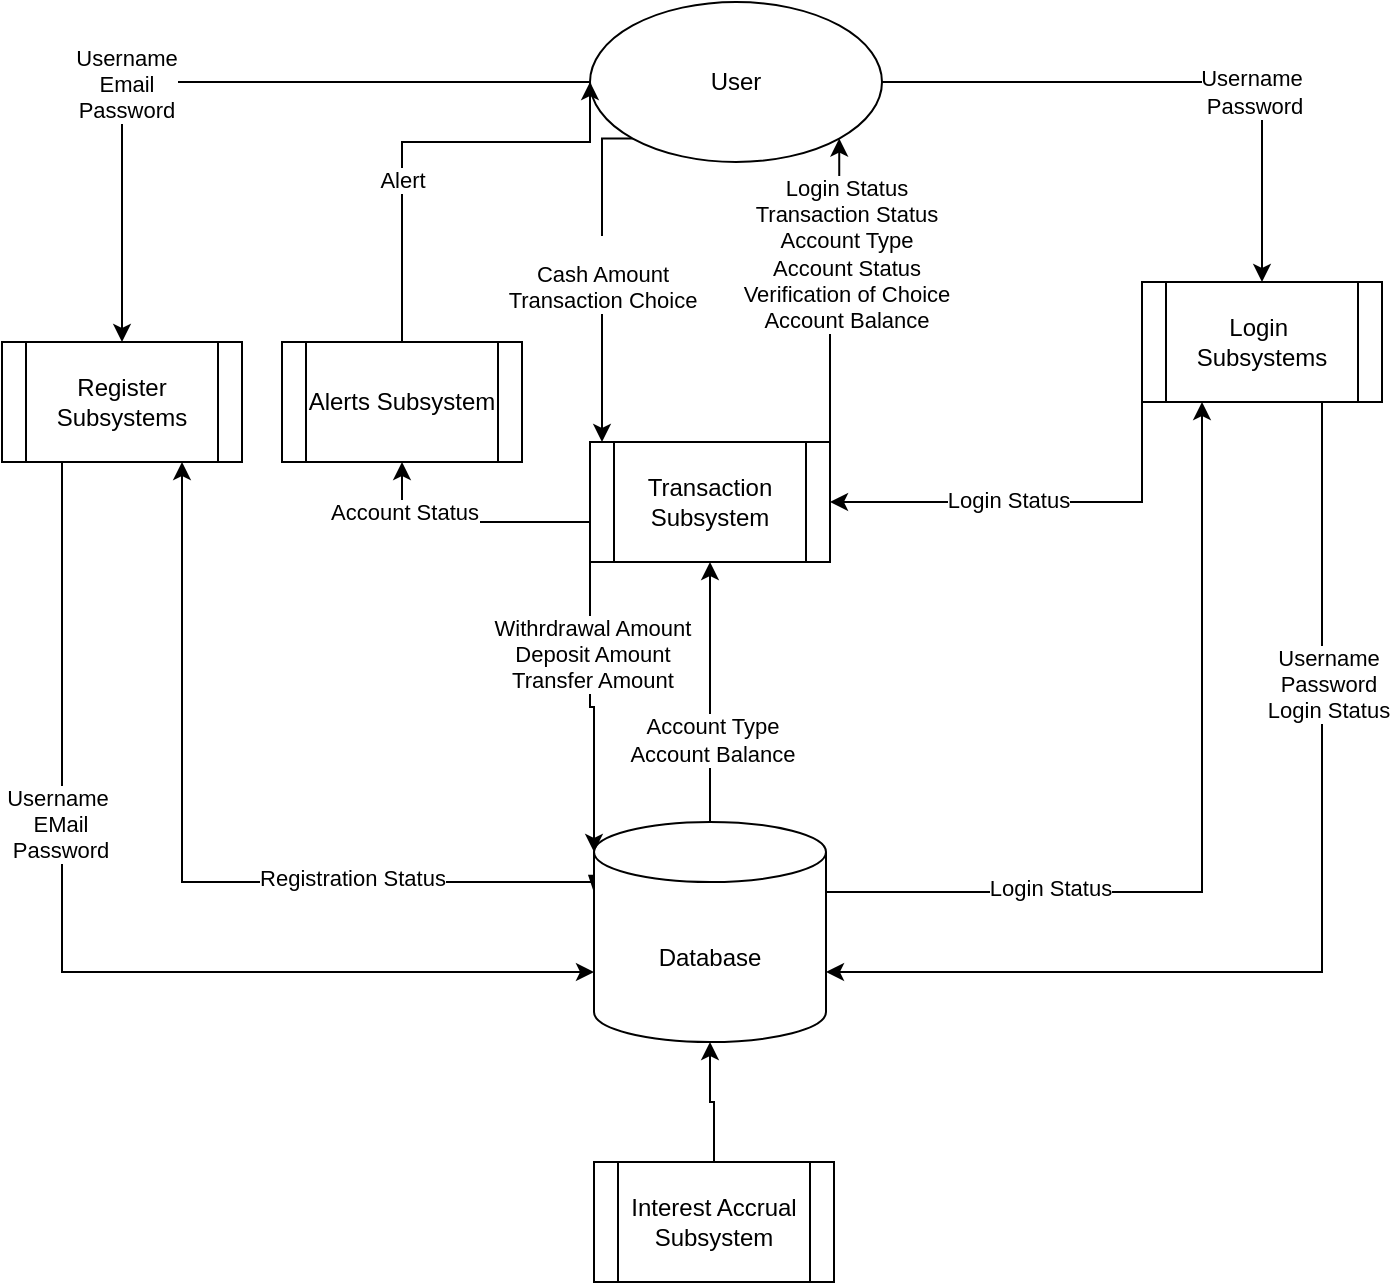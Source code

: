 <mxfile version="14.7.5" type="device"><diagram id="C5RBs43oDa-KdzZeNtuy" name="Page-1"><mxGraphModel dx="1422" dy="794" grid="1" gridSize="10" guides="1" tooltips="1" connect="1" arrows="1" fold="1" page="1" pageScale="1" pageWidth="827" pageHeight="1169" math="0" shadow="0"><root><mxCell id="WIyWlLk6GJQsqaUBKTNV-0"/><mxCell id="WIyWlLk6GJQsqaUBKTNV-1" parent="WIyWlLk6GJQsqaUBKTNV-0"/><mxCell id="KjGpX4T0IBbNC7sN3dPK-3" style="edgeStyle=orthogonalEdgeStyle;rounded=0;orthogonalLoop=1;jettySize=auto;html=1;exitX=0;exitY=0.5;exitDx=0;exitDy=0;" edge="1" parent="WIyWlLk6GJQsqaUBKTNV-1" source="KjGpX4T0IBbNC7sN3dPK-0" target="KjGpX4T0IBbNC7sN3dPK-1"><mxGeometry relative="1" as="geometry"/></mxCell><mxCell id="KjGpX4T0IBbNC7sN3dPK-13" value="Username&lt;br&gt;Email&lt;br&gt;Password" style="edgeLabel;html=1;align=center;verticalAlign=middle;resizable=0;points=[];" vertex="1" connectable="0" parent="KjGpX4T0IBbNC7sN3dPK-3"><mxGeometry x="0.276" y="1" relative="1" as="geometry"><mxPoint as="offset"/></mxGeometry></mxCell><mxCell id="KjGpX4T0IBbNC7sN3dPK-4" style="edgeStyle=orthogonalEdgeStyle;rounded=0;orthogonalLoop=1;jettySize=auto;html=1;exitX=1;exitY=0.5;exitDx=0;exitDy=0;entryX=0.5;entryY=0;entryDx=0;entryDy=0;" edge="1" parent="WIyWlLk6GJQsqaUBKTNV-1" source="KjGpX4T0IBbNC7sN3dPK-0" target="KjGpX4T0IBbNC7sN3dPK-2"><mxGeometry relative="1" as="geometry"/></mxCell><mxCell id="KjGpX4T0IBbNC7sN3dPK-14" value="Username&amp;nbsp;&lt;br&gt;Password" style="edgeLabel;html=1;align=center;verticalAlign=middle;resizable=0;points=[];" vertex="1" connectable="0" parent="KjGpX4T0IBbNC7sN3dPK-4"><mxGeometry x="0.344" y="-4" relative="1" as="geometry"><mxPoint as="offset"/></mxGeometry></mxCell><mxCell id="KjGpX4T0IBbNC7sN3dPK-12" value="&lt;br&gt;Cash Amount&lt;br&gt;Transaction Choice" style="edgeStyle=orthogonalEdgeStyle;rounded=0;orthogonalLoop=1;jettySize=auto;html=1;exitX=0;exitY=1;exitDx=0;exitDy=0;" edge="1" parent="WIyWlLk6GJQsqaUBKTNV-1" source="KjGpX4T0IBbNC7sN3dPK-0" target="KjGpX4T0IBbNC7sN3dPK-7"><mxGeometry relative="1" as="geometry"><Array as="points"><mxPoint x="360" y="88"/></Array></mxGeometry></mxCell><mxCell id="KjGpX4T0IBbNC7sN3dPK-0" value="User" style="ellipse;whiteSpace=wrap;html=1;" vertex="1" parent="WIyWlLk6GJQsqaUBKTNV-1"><mxGeometry x="354" y="20" width="146" height="80" as="geometry"/></mxCell><mxCell id="KjGpX4T0IBbNC7sN3dPK-17" style="edgeStyle=orthogonalEdgeStyle;rounded=0;orthogonalLoop=1;jettySize=auto;html=1;exitX=0.25;exitY=1;exitDx=0;exitDy=0;entryX=0;entryY=0;entryDx=0;entryDy=75;entryPerimeter=0;" edge="1" parent="WIyWlLk6GJQsqaUBKTNV-1" source="KjGpX4T0IBbNC7sN3dPK-1" target="KjGpX4T0IBbNC7sN3dPK-5"><mxGeometry relative="1" as="geometry"/></mxCell><mxCell id="KjGpX4T0IBbNC7sN3dPK-18" value="Username&amp;nbsp;&lt;br&gt;EMail&lt;br&gt;Password" style="edgeLabel;html=1;align=center;verticalAlign=middle;resizable=0;points=[];" vertex="1" connectable="0" parent="KjGpX4T0IBbNC7sN3dPK-17"><mxGeometry x="-0.307" y="-1" relative="1" as="geometry"><mxPoint as="offset"/></mxGeometry></mxCell><mxCell id="KjGpX4T0IBbNC7sN3dPK-1" value="Register Subsystems" style="shape=process;whiteSpace=wrap;html=1;backgroundOutline=1;" vertex="1" parent="WIyWlLk6GJQsqaUBKTNV-1"><mxGeometry x="60" y="190" width="120" height="60" as="geometry"/></mxCell><mxCell id="KjGpX4T0IBbNC7sN3dPK-16" style="edgeStyle=orthogonalEdgeStyle;rounded=0;orthogonalLoop=1;jettySize=auto;html=1;exitX=0.75;exitY=1;exitDx=0;exitDy=0;entryX=1;entryY=0;entryDx=0;entryDy=75;entryPerimeter=0;" edge="1" parent="WIyWlLk6GJQsqaUBKTNV-1" source="KjGpX4T0IBbNC7sN3dPK-2" target="KjGpX4T0IBbNC7sN3dPK-5"><mxGeometry relative="1" as="geometry"/></mxCell><mxCell id="KjGpX4T0IBbNC7sN3dPK-19" value="Username&lt;br&gt;Password&lt;br&gt;Login Status" style="edgeLabel;html=1;align=center;verticalAlign=middle;resizable=0;points=[];" vertex="1" connectable="0" parent="KjGpX4T0IBbNC7sN3dPK-16"><mxGeometry x="-0.472" y="3" relative="1" as="geometry"><mxPoint as="offset"/></mxGeometry></mxCell><mxCell id="KjGpX4T0IBbNC7sN3dPK-49" style="edgeStyle=elbowEdgeStyle;rounded=0;orthogonalLoop=1;jettySize=auto;elbow=vertical;html=1;exitX=0;exitY=0.5;exitDx=0;exitDy=0;entryX=1;entryY=0.5;entryDx=0;entryDy=0;startArrow=none;startFill=0;" edge="1" parent="WIyWlLk6GJQsqaUBKTNV-1" source="KjGpX4T0IBbNC7sN3dPK-2" target="KjGpX4T0IBbNC7sN3dPK-7"><mxGeometry relative="1" as="geometry"><Array as="points"><mxPoint x="540" y="270"/></Array></mxGeometry></mxCell><mxCell id="KjGpX4T0IBbNC7sN3dPK-50" value="Login Status" style="edgeLabel;html=1;align=center;verticalAlign=middle;resizable=0;points=[];" vertex="1" connectable="0" parent="KjGpX4T0IBbNC7sN3dPK-49"><mxGeometry x="0.246" y="-1" relative="1" as="geometry"><mxPoint as="offset"/></mxGeometry></mxCell><mxCell id="KjGpX4T0IBbNC7sN3dPK-2" value="Login&amp;nbsp;&lt;br&gt;Subsystems" style="shape=process;whiteSpace=wrap;html=1;backgroundOutline=1;" vertex="1" parent="WIyWlLk6GJQsqaUBKTNV-1"><mxGeometry x="630" y="160" width="120" height="60" as="geometry"/></mxCell><mxCell id="KjGpX4T0IBbNC7sN3dPK-22" style="edgeStyle=elbowEdgeStyle;rounded=0;orthogonalLoop=1;jettySize=auto;elbow=vertical;html=1;exitX=0;exitY=0;exitDx=0;exitDy=35;exitPerimeter=0;entryX=0.75;entryY=1;entryDx=0;entryDy=0;startArrow=blockThin;startFill=1;" edge="1" parent="WIyWlLk6GJQsqaUBKTNV-1" source="KjGpX4T0IBbNC7sN3dPK-5" target="KjGpX4T0IBbNC7sN3dPK-1"><mxGeometry relative="1" as="geometry"><Array as="points"><mxPoint x="250" y="460"/></Array></mxGeometry></mxCell><mxCell id="KjGpX4T0IBbNC7sN3dPK-23" value="Registration Status" style="edgeLabel;html=1;align=center;verticalAlign=middle;resizable=0;points=[];" vertex="1" connectable="0" parent="KjGpX4T0IBbNC7sN3dPK-22"><mxGeometry x="-0.401" y="-2" relative="1" as="geometry"><mxPoint as="offset"/></mxGeometry></mxCell><mxCell id="KjGpX4T0IBbNC7sN3dPK-24" style="edgeStyle=elbowEdgeStyle;rounded=0;orthogonalLoop=1;jettySize=auto;elbow=vertical;html=1;exitX=1;exitY=0;exitDx=0;exitDy=35;exitPerimeter=0;entryX=0.25;entryY=1;entryDx=0;entryDy=0;startArrow=none;startFill=0;" edge="1" parent="WIyWlLk6GJQsqaUBKTNV-1" source="KjGpX4T0IBbNC7sN3dPK-5" target="KjGpX4T0IBbNC7sN3dPK-2"><mxGeometry relative="1" as="geometry"><Array as="points"><mxPoint x="580" y="465"/></Array></mxGeometry></mxCell><mxCell id="KjGpX4T0IBbNC7sN3dPK-25" value="Login Status" style="edgeLabel;html=1;align=center;verticalAlign=middle;resizable=0;points=[];" vertex="1" connectable="0" parent="KjGpX4T0IBbNC7sN3dPK-24"><mxGeometry x="-0.483" y="2" relative="1" as="geometry"><mxPoint as="offset"/></mxGeometry></mxCell><mxCell id="KjGpX4T0IBbNC7sN3dPK-41" style="edgeStyle=elbowEdgeStyle;rounded=0;orthogonalLoop=1;jettySize=auto;elbow=vertical;html=1;exitX=0;exitY=0.5;exitDx=0;exitDy=0;startArrow=none;startFill=0;entryX=0.5;entryY=1;entryDx=0;entryDy=0;" edge="1" parent="WIyWlLk6GJQsqaUBKTNV-1" source="KjGpX4T0IBbNC7sN3dPK-7" target="KjGpX4T0IBbNC7sN3dPK-40"><mxGeometry relative="1" as="geometry"><Array as="points"><mxPoint x="307" y="280"/></Array></mxGeometry></mxCell><mxCell id="KjGpX4T0IBbNC7sN3dPK-42" value="Account Status" style="edgeLabel;html=1;align=center;verticalAlign=middle;resizable=0;points=[];" vertex="1" connectable="0" parent="KjGpX4T0IBbNC7sN3dPK-41"><mxGeometry x="0.632" y="-1" relative="1" as="geometry"><mxPoint as="offset"/></mxGeometry></mxCell><mxCell id="KjGpX4T0IBbNC7sN3dPK-45" style="edgeStyle=elbowEdgeStyle;rounded=0;orthogonalLoop=1;jettySize=auto;elbow=vertical;html=1;exitX=0.5;exitY=0;exitDx=0;exitDy=0;exitPerimeter=0;entryX=0.5;entryY=1;entryDx=0;entryDy=0;startArrow=none;startFill=0;" edge="1" parent="WIyWlLk6GJQsqaUBKTNV-1" source="KjGpX4T0IBbNC7sN3dPK-5" target="KjGpX4T0IBbNC7sN3dPK-7"><mxGeometry relative="1" as="geometry"/></mxCell><mxCell id="KjGpX4T0IBbNC7sN3dPK-46" value="Account Type&lt;br&gt;Account Balance" style="edgeLabel;html=1;align=center;verticalAlign=middle;resizable=0;points=[];" vertex="1" connectable="0" parent="KjGpX4T0IBbNC7sN3dPK-45"><mxGeometry x="-0.369" y="-1" relative="1" as="geometry"><mxPoint as="offset"/></mxGeometry></mxCell><mxCell id="KjGpX4T0IBbNC7sN3dPK-5" value="Database" style="shape=cylinder3;whiteSpace=wrap;html=1;boundedLbl=1;backgroundOutline=1;size=15;" vertex="1" parent="WIyWlLk6GJQsqaUBKTNV-1"><mxGeometry x="356" y="430" width="116" height="110" as="geometry"/></mxCell><mxCell id="KjGpX4T0IBbNC7sN3dPK-27" style="edgeStyle=elbowEdgeStyle;rounded=0;orthogonalLoop=1;jettySize=auto;elbow=vertical;html=1;entryX=1;entryY=1;entryDx=0;entryDy=0;startArrow=none;startFill=0;exitX=1;exitY=0;exitDx=0;exitDy=0;" edge="1" parent="WIyWlLk6GJQsqaUBKTNV-1" source="KjGpX4T0IBbNC7sN3dPK-7" target="KjGpX4T0IBbNC7sN3dPK-0"><mxGeometry relative="1" as="geometry"><mxPoint x="470" y="230" as="sourcePoint"/><Array as="points"><mxPoint x="474" y="180"/><mxPoint x="470" y="190"/></Array></mxGeometry></mxCell><mxCell id="KjGpX4T0IBbNC7sN3dPK-28" value="Login Status&lt;br&gt;Transaction Status&lt;br&gt;Account Type&lt;br&gt;Account Status&lt;br&gt;Verification of Choice&lt;br&gt;Account Balance" style="edgeLabel;html=1;align=center;verticalAlign=middle;resizable=0;points=[];" vertex="1" connectable="0" parent="KjGpX4T0IBbNC7sN3dPK-27"><mxGeometry x="0.272" y="-3" relative="1" as="geometry"><mxPoint y="1" as="offset"/></mxGeometry></mxCell><mxCell id="KjGpX4T0IBbNC7sN3dPK-34" style="edgeStyle=elbowEdgeStyle;rounded=0;orthogonalLoop=1;jettySize=auto;elbow=vertical;html=1;exitX=0;exitY=1;exitDx=0;exitDy=0;entryX=0;entryY=0;entryDx=0;entryDy=15;entryPerimeter=0;startArrow=none;startFill=0;" edge="1" parent="WIyWlLk6GJQsqaUBKTNV-1" source="KjGpX4T0IBbNC7sN3dPK-7" target="KjGpX4T0IBbNC7sN3dPK-5"><mxGeometry relative="1" as="geometry"/></mxCell><mxCell id="KjGpX4T0IBbNC7sN3dPK-35" value="Withrdrawal Amount&lt;br&gt;Deposit Amount&lt;br&gt;Transfer Amount" style="edgeLabel;html=1;align=center;verticalAlign=middle;resizable=0;points=[];" vertex="1" connectable="0" parent="KjGpX4T0IBbNC7sN3dPK-34"><mxGeometry x="-0.374" y="1" relative="1" as="geometry"><mxPoint as="offset"/></mxGeometry></mxCell><mxCell id="KjGpX4T0IBbNC7sN3dPK-7" value="Transaction Subsystem" style="shape=process;whiteSpace=wrap;html=1;backgroundOutline=1;" vertex="1" parent="WIyWlLk6GJQsqaUBKTNV-1"><mxGeometry x="354" y="240" width="120" height="60" as="geometry"/></mxCell><mxCell id="KjGpX4T0IBbNC7sN3dPK-39" style="edgeStyle=elbowEdgeStyle;rounded=0;orthogonalLoop=1;jettySize=auto;elbow=vertical;html=1;exitX=0.5;exitY=0;exitDx=0;exitDy=0;entryX=0.5;entryY=1;entryDx=0;entryDy=0;entryPerimeter=0;startArrow=none;startFill=0;" edge="1" parent="WIyWlLk6GJQsqaUBKTNV-1" source="KjGpX4T0IBbNC7sN3dPK-38" target="KjGpX4T0IBbNC7sN3dPK-5"><mxGeometry relative="1" as="geometry"/></mxCell><mxCell id="KjGpX4T0IBbNC7sN3dPK-38" value="Interest Accrual Subsystem" style="shape=process;whiteSpace=wrap;html=1;backgroundOutline=1;" vertex="1" parent="WIyWlLk6GJQsqaUBKTNV-1"><mxGeometry x="356" y="600" width="120" height="60" as="geometry"/></mxCell><mxCell id="KjGpX4T0IBbNC7sN3dPK-43" style="edgeStyle=elbowEdgeStyle;rounded=0;orthogonalLoop=1;jettySize=auto;elbow=vertical;html=1;exitX=0.5;exitY=0;exitDx=0;exitDy=0;entryX=0;entryY=0.5;entryDx=0;entryDy=0;startArrow=none;startFill=0;" edge="1" parent="WIyWlLk6GJQsqaUBKTNV-1" source="KjGpX4T0IBbNC7sN3dPK-40" target="KjGpX4T0IBbNC7sN3dPK-0"><mxGeometry relative="1" as="geometry"><Array as="points"><mxPoint x="290" y="90"/></Array></mxGeometry></mxCell><mxCell id="KjGpX4T0IBbNC7sN3dPK-44" value="Alert" style="edgeLabel;html=1;align=center;verticalAlign=middle;resizable=0;points=[];" vertex="1" connectable="0" parent="KjGpX4T0IBbNC7sN3dPK-43"><mxGeometry x="-0.274" relative="1" as="geometry"><mxPoint as="offset"/></mxGeometry></mxCell><mxCell id="KjGpX4T0IBbNC7sN3dPK-40" value="Alerts Subsystem" style="shape=process;whiteSpace=wrap;html=1;backgroundOutline=1;" vertex="1" parent="WIyWlLk6GJQsqaUBKTNV-1"><mxGeometry x="200" y="190" width="120" height="60" as="geometry"/></mxCell></root></mxGraphModel></diagram></mxfile>